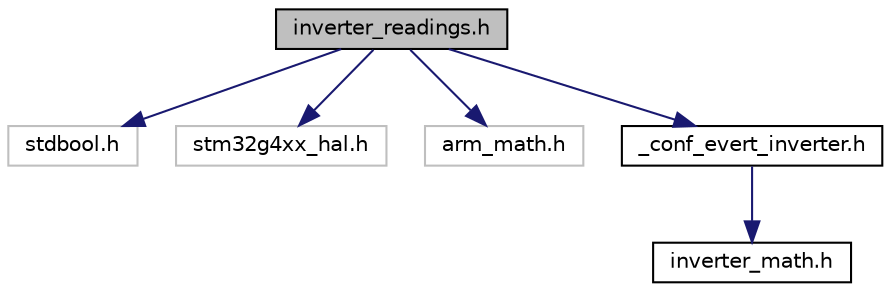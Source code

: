 digraph "inverter_readings.h"
{
 // LATEX_PDF_SIZE
  edge [fontname="Helvetica",fontsize="10",labelfontname="Helvetica",labelfontsize="10"];
  node [fontname="Helvetica",fontsize="10",shape=record];
  Node1 [label="inverter_readings.h",height=0.2,width=0.4,color="black", fillcolor="grey75", style="filled", fontcolor="black",tooltip=" "];
  Node1 -> Node2 [color="midnightblue",fontsize="10",style="solid"];
  Node2 [label="stdbool.h",height=0.2,width=0.4,color="grey75", fillcolor="white", style="filled",tooltip=" "];
  Node1 -> Node3 [color="midnightblue",fontsize="10",style="solid"];
  Node3 [label="stm32g4xx_hal.h",height=0.2,width=0.4,color="grey75", fillcolor="white", style="filled",tooltip=" "];
  Node1 -> Node4 [color="midnightblue",fontsize="10",style="solid"];
  Node4 [label="arm_math.h",height=0.2,width=0.4,color="grey75", fillcolor="white", style="filled",tooltip=" "];
  Node1 -> Node5 [color="midnightblue",fontsize="10",style="solid"];
  Node5 [label="_conf_evert_inverter.h",height=0.2,width=0.4,color="black", fillcolor="white", style="filled",URL="$__conf__evert__inverter_8h.html",tooltip=" "];
  Node5 -> Node6 [color="midnightblue",fontsize="10",style="solid"];
  Node6 [label="inverter_math.h",height=0.2,width=0.4,color="black", fillcolor="white", style="filled",URL="$inverter__math_8h.html",tooltip=" "];
}
